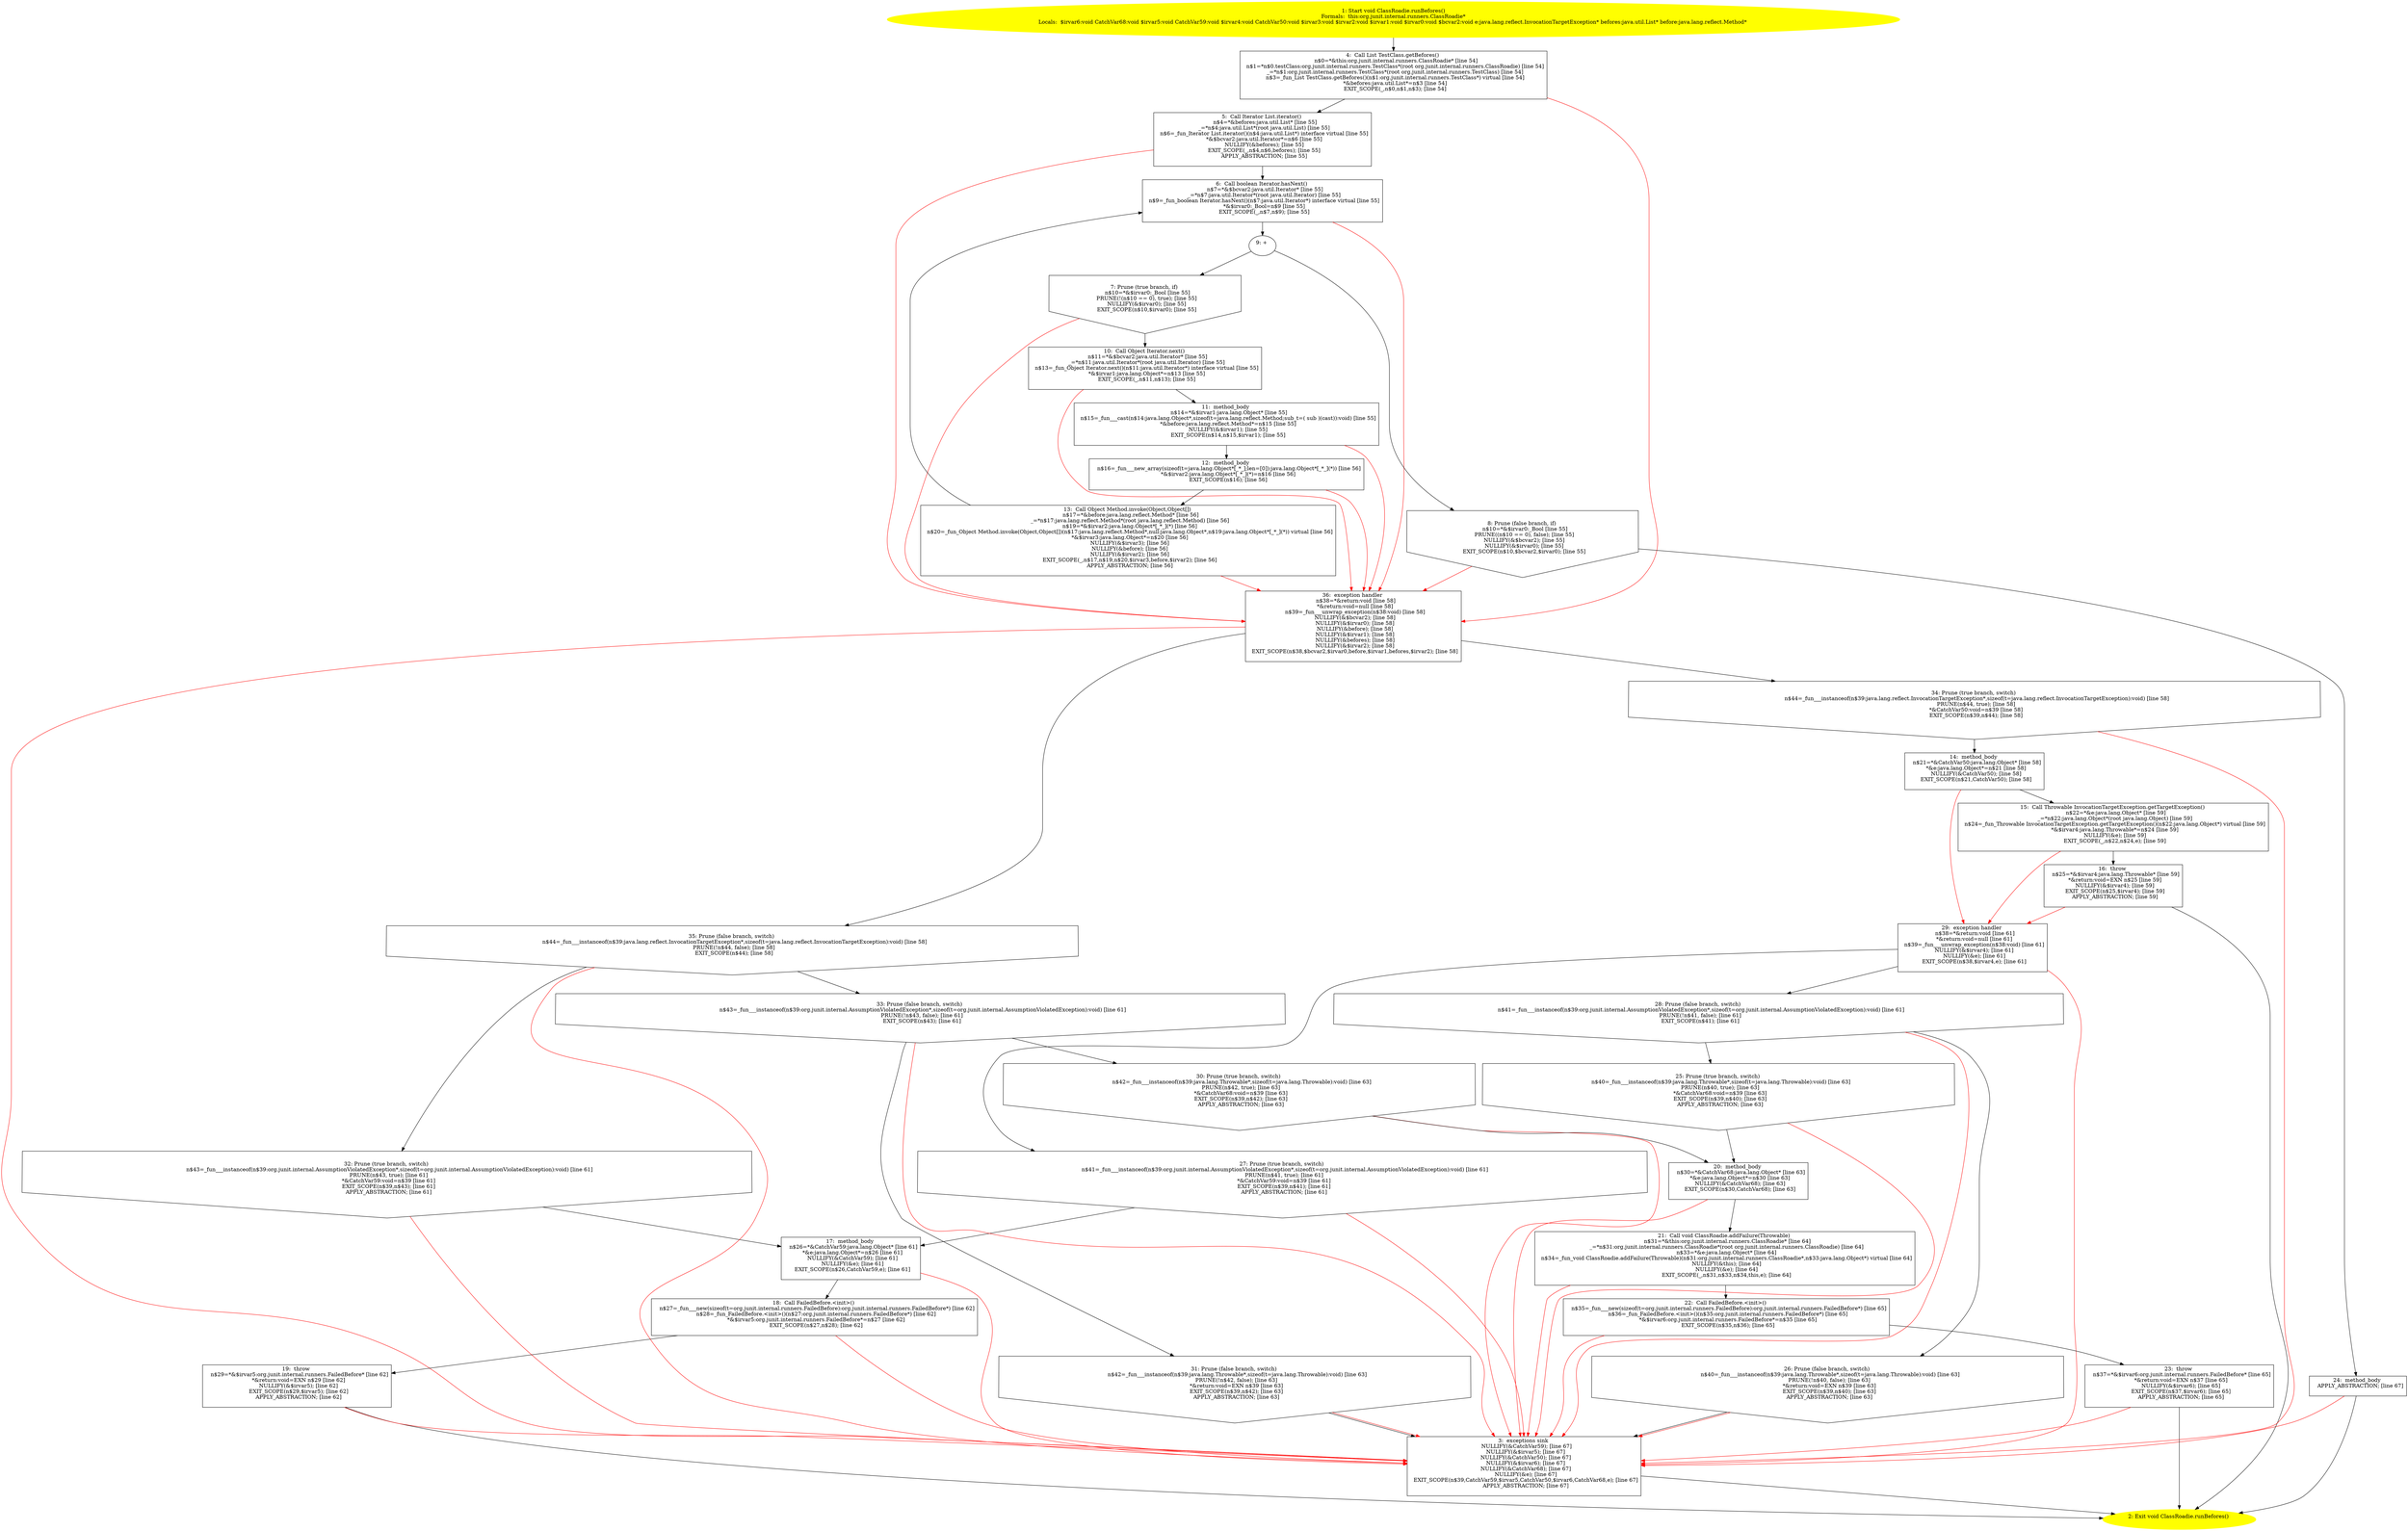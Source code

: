 /* @generated */
digraph cfg {
"org.junit.internal.runners.ClassRoadie.runBefores():void.5d2e6250d40d686340ee34df3adea9cf_1" [label="1: Start void ClassRoadie.runBefores()\nFormals:  this:org.junit.internal.runners.ClassRoadie*\nLocals:  $irvar6:void CatchVar68:void $irvar5:void CatchVar59:void $irvar4:void CatchVar50:void $irvar3:void $irvar2:void $irvar1:void $irvar0:void $bcvar2:void e:java.lang.reflect.InvocationTargetException* befores:java.util.List* before:java.lang.reflect.Method* \n  " color=yellow style=filled]
	

	 "org.junit.internal.runners.ClassRoadie.runBefores():void.5d2e6250d40d686340ee34df3adea9cf_1" -> "org.junit.internal.runners.ClassRoadie.runBefores():void.5d2e6250d40d686340ee34df3adea9cf_4" ;
"org.junit.internal.runners.ClassRoadie.runBefores():void.5d2e6250d40d686340ee34df3adea9cf_2" [label="2: Exit void ClassRoadie.runBefores() \n  " color=yellow style=filled]
	

"org.junit.internal.runners.ClassRoadie.runBefores():void.5d2e6250d40d686340ee34df3adea9cf_3" [label="3:  exceptions sink \n   NULLIFY(&CatchVar59); [line 67]\n  NULLIFY(&$irvar5); [line 67]\n  NULLIFY(&CatchVar50); [line 67]\n  NULLIFY(&$irvar6); [line 67]\n  NULLIFY(&CatchVar68); [line 67]\n  NULLIFY(&e); [line 67]\n  EXIT_SCOPE(n$39,CatchVar59,$irvar5,CatchVar50,$irvar6,CatchVar68,e); [line 67]\n  APPLY_ABSTRACTION; [line 67]\n " shape="box"]
	

	 "org.junit.internal.runners.ClassRoadie.runBefores():void.5d2e6250d40d686340ee34df3adea9cf_3" -> "org.junit.internal.runners.ClassRoadie.runBefores():void.5d2e6250d40d686340ee34df3adea9cf_2" ;
"org.junit.internal.runners.ClassRoadie.runBefores():void.5d2e6250d40d686340ee34df3adea9cf_4" [label="4:  Call List TestClass.getBefores() \n   n$0=*&this:org.junit.internal.runners.ClassRoadie* [line 54]\n  n$1=*n$0.testClass:org.junit.internal.runners.TestClass*(root org.junit.internal.runners.ClassRoadie) [line 54]\n  _=*n$1:org.junit.internal.runners.TestClass*(root org.junit.internal.runners.TestClass) [line 54]\n  n$3=_fun_List TestClass.getBefores()(n$1:org.junit.internal.runners.TestClass*) virtual [line 54]\n  *&befores:java.util.List*=n$3 [line 54]\n  EXIT_SCOPE(_,n$0,n$1,n$3); [line 54]\n " shape="box"]
	

	 "org.junit.internal.runners.ClassRoadie.runBefores():void.5d2e6250d40d686340ee34df3adea9cf_4" -> "org.junit.internal.runners.ClassRoadie.runBefores():void.5d2e6250d40d686340ee34df3adea9cf_5" ;
	 "org.junit.internal.runners.ClassRoadie.runBefores():void.5d2e6250d40d686340ee34df3adea9cf_4" -> "org.junit.internal.runners.ClassRoadie.runBefores():void.5d2e6250d40d686340ee34df3adea9cf_36" [color="red" ];
"org.junit.internal.runners.ClassRoadie.runBefores():void.5d2e6250d40d686340ee34df3adea9cf_5" [label="5:  Call Iterator List.iterator() \n   n$4=*&befores:java.util.List* [line 55]\n  _=*n$4:java.util.List*(root java.util.List) [line 55]\n  n$6=_fun_Iterator List.iterator()(n$4:java.util.List*) interface virtual [line 55]\n  *&$bcvar2:java.util.Iterator*=n$6 [line 55]\n  NULLIFY(&befores); [line 55]\n  EXIT_SCOPE(_,n$4,n$6,befores); [line 55]\n  APPLY_ABSTRACTION; [line 55]\n " shape="box"]
	

	 "org.junit.internal.runners.ClassRoadie.runBefores():void.5d2e6250d40d686340ee34df3adea9cf_5" -> "org.junit.internal.runners.ClassRoadie.runBefores():void.5d2e6250d40d686340ee34df3adea9cf_6" ;
	 "org.junit.internal.runners.ClassRoadie.runBefores():void.5d2e6250d40d686340ee34df3adea9cf_5" -> "org.junit.internal.runners.ClassRoadie.runBefores():void.5d2e6250d40d686340ee34df3adea9cf_36" [color="red" ];
"org.junit.internal.runners.ClassRoadie.runBefores():void.5d2e6250d40d686340ee34df3adea9cf_6" [label="6:  Call boolean Iterator.hasNext() \n   n$7=*&$bcvar2:java.util.Iterator* [line 55]\n  _=*n$7:java.util.Iterator*(root java.util.Iterator) [line 55]\n  n$9=_fun_boolean Iterator.hasNext()(n$7:java.util.Iterator*) interface virtual [line 55]\n  *&$irvar0:_Bool=n$9 [line 55]\n  EXIT_SCOPE(_,n$7,n$9); [line 55]\n " shape="box"]
	

	 "org.junit.internal.runners.ClassRoadie.runBefores():void.5d2e6250d40d686340ee34df3adea9cf_6" -> "org.junit.internal.runners.ClassRoadie.runBefores():void.5d2e6250d40d686340ee34df3adea9cf_9" ;
	 "org.junit.internal.runners.ClassRoadie.runBefores():void.5d2e6250d40d686340ee34df3adea9cf_6" -> "org.junit.internal.runners.ClassRoadie.runBefores():void.5d2e6250d40d686340ee34df3adea9cf_36" [color="red" ];
"org.junit.internal.runners.ClassRoadie.runBefores():void.5d2e6250d40d686340ee34df3adea9cf_7" [label="7: Prune (true branch, if) \n   n$10=*&$irvar0:_Bool [line 55]\n  PRUNE(!(n$10 == 0), true); [line 55]\n  NULLIFY(&$irvar0); [line 55]\n  EXIT_SCOPE(n$10,$irvar0); [line 55]\n " shape="invhouse"]
	

	 "org.junit.internal.runners.ClassRoadie.runBefores():void.5d2e6250d40d686340ee34df3adea9cf_7" -> "org.junit.internal.runners.ClassRoadie.runBefores():void.5d2e6250d40d686340ee34df3adea9cf_10" ;
	 "org.junit.internal.runners.ClassRoadie.runBefores():void.5d2e6250d40d686340ee34df3adea9cf_7" -> "org.junit.internal.runners.ClassRoadie.runBefores():void.5d2e6250d40d686340ee34df3adea9cf_36" [color="red" ];
"org.junit.internal.runners.ClassRoadie.runBefores():void.5d2e6250d40d686340ee34df3adea9cf_8" [label="8: Prune (false branch, if) \n   n$10=*&$irvar0:_Bool [line 55]\n  PRUNE((n$10 == 0), false); [line 55]\n  NULLIFY(&$bcvar2); [line 55]\n  NULLIFY(&$irvar0); [line 55]\n  EXIT_SCOPE(n$10,$bcvar2,$irvar0); [line 55]\n " shape="invhouse"]
	

	 "org.junit.internal.runners.ClassRoadie.runBefores():void.5d2e6250d40d686340ee34df3adea9cf_8" -> "org.junit.internal.runners.ClassRoadie.runBefores():void.5d2e6250d40d686340ee34df3adea9cf_24" ;
	 "org.junit.internal.runners.ClassRoadie.runBefores():void.5d2e6250d40d686340ee34df3adea9cf_8" -> "org.junit.internal.runners.ClassRoadie.runBefores():void.5d2e6250d40d686340ee34df3adea9cf_36" [color="red" ];
"org.junit.internal.runners.ClassRoadie.runBefores():void.5d2e6250d40d686340ee34df3adea9cf_9" [label="9: + \n  " ]
	

	 "org.junit.internal.runners.ClassRoadie.runBefores():void.5d2e6250d40d686340ee34df3adea9cf_9" -> "org.junit.internal.runners.ClassRoadie.runBefores():void.5d2e6250d40d686340ee34df3adea9cf_7" ;
	 "org.junit.internal.runners.ClassRoadie.runBefores():void.5d2e6250d40d686340ee34df3adea9cf_9" -> "org.junit.internal.runners.ClassRoadie.runBefores():void.5d2e6250d40d686340ee34df3adea9cf_8" ;
"org.junit.internal.runners.ClassRoadie.runBefores():void.5d2e6250d40d686340ee34df3adea9cf_10" [label="10:  Call Object Iterator.next() \n   n$11=*&$bcvar2:java.util.Iterator* [line 55]\n  _=*n$11:java.util.Iterator*(root java.util.Iterator) [line 55]\n  n$13=_fun_Object Iterator.next()(n$11:java.util.Iterator*) interface virtual [line 55]\n  *&$irvar1:java.lang.Object*=n$13 [line 55]\n  EXIT_SCOPE(_,n$11,n$13); [line 55]\n " shape="box"]
	

	 "org.junit.internal.runners.ClassRoadie.runBefores():void.5d2e6250d40d686340ee34df3adea9cf_10" -> "org.junit.internal.runners.ClassRoadie.runBefores():void.5d2e6250d40d686340ee34df3adea9cf_11" ;
	 "org.junit.internal.runners.ClassRoadie.runBefores():void.5d2e6250d40d686340ee34df3adea9cf_10" -> "org.junit.internal.runners.ClassRoadie.runBefores():void.5d2e6250d40d686340ee34df3adea9cf_36" [color="red" ];
"org.junit.internal.runners.ClassRoadie.runBefores():void.5d2e6250d40d686340ee34df3adea9cf_11" [label="11:  method_body \n   n$14=*&$irvar1:java.lang.Object* [line 55]\n  n$15=_fun___cast(n$14:java.lang.Object*,sizeof(t=java.lang.reflect.Method;sub_t=( sub )(cast)):void) [line 55]\n  *&before:java.lang.reflect.Method*=n$15 [line 55]\n  NULLIFY(&$irvar1); [line 55]\n  EXIT_SCOPE(n$14,n$15,$irvar1); [line 55]\n " shape="box"]
	

	 "org.junit.internal.runners.ClassRoadie.runBefores():void.5d2e6250d40d686340ee34df3adea9cf_11" -> "org.junit.internal.runners.ClassRoadie.runBefores():void.5d2e6250d40d686340ee34df3adea9cf_12" ;
	 "org.junit.internal.runners.ClassRoadie.runBefores():void.5d2e6250d40d686340ee34df3adea9cf_11" -> "org.junit.internal.runners.ClassRoadie.runBefores():void.5d2e6250d40d686340ee34df3adea9cf_36" [color="red" ];
"org.junit.internal.runners.ClassRoadie.runBefores():void.5d2e6250d40d686340ee34df3adea9cf_12" [label="12:  method_body \n   n$16=_fun___new_array(sizeof(t=java.lang.Object*[_*_];len=[0]):java.lang.Object*[_*_](*)) [line 56]\n  *&$irvar2:java.lang.Object*[_*_](*)=n$16 [line 56]\n  EXIT_SCOPE(n$16); [line 56]\n " shape="box"]
	

	 "org.junit.internal.runners.ClassRoadie.runBefores():void.5d2e6250d40d686340ee34df3adea9cf_12" -> "org.junit.internal.runners.ClassRoadie.runBefores():void.5d2e6250d40d686340ee34df3adea9cf_13" ;
	 "org.junit.internal.runners.ClassRoadie.runBefores():void.5d2e6250d40d686340ee34df3adea9cf_12" -> "org.junit.internal.runners.ClassRoadie.runBefores():void.5d2e6250d40d686340ee34df3adea9cf_36" [color="red" ];
"org.junit.internal.runners.ClassRoadie.runBefores():void.5d2e6250d40d686340ee34df3adea9cf_13" [label="13:  Call Object Method.invoke(Object,Object[]) \n   n$17=*&before:java.lang.reflect.Method* [line 56]\n  _=*n$17:java.lang.reflect.Method*(root java.lang.reflect.Method) [line 56]\n  n$19=*&$irvar2:java.lang.Object*[_*_](*) [line 56]\n  n$20=_fun_Object Method.invoke(Object,Object[])(n$17:java.lang.reflect.Method*,null:java.lang.Object*,n$19:java.lang.Object*[_*_](*)) virtual [line 56]\n  *&$irvar3:java.lang.Object*=n$20 [line 56]\n  NULLIFY(&$irvar3); [line 56]\n  NULLIFY(&before); [line 56]\n  NULLIFY(&$irvar2); [line 56]\n  EXIT_SCOPE(_,n$17,n$19,n$20,$irvar3,before,$irvar2); [line 56]\n  APPLY_ABSTRACTION; [line 56]\n " shape="box"]
	

	 "org.junit.internal.runners.ClassRoadie.runBefores():void.5d2e6250d40d686340ee34df3adea9cf_13" -> "org.junit.internal.runners.ClassRoadie.runBefores():void.5d2e6250d40d686340ee34df3adea9cf_6" ;
	 "org.junit.internal.runners.ClassRoadie.runBefores():void.5d2e6250d40d686340ee34df3adea9cf_13" -> "org.junit.internal.runners.ClassRoadie.runBefores():void.5d2e6250d40d686340ee34df3adea9cf_36" [color="red" ];
"org.junit.internal.runners.ClassRoadie.runBefores():void.5d2e6250d40d686340ee34df3adea9cf_14" [label="14:  method_body \n   n$21=*&CatchVar50:java.lang.Object* [line 58]\n  *&e:java.lang.Object*=n$21 [line 58]\n  NULLIFY(&CatchVar50); [line 58]\n  EXIT_SCOPE(n$21,CatchVar50); [line 58]\n " shape="box"]
	

	 "org.junit.internal.runners.ClassRoadie.runBefores():void.5d2e6250d40d686340ee34df3adea9cf_14" -> "org.junit.internal.runners.ClassRoadie.runBefores():void.5d2e6250d40d686340ee34df3adea9cf_15" ;
	 "org.junit.internal.runners.ClassRoadie.runBefores():void.5d2e6250d40d686340ee34df3adea9cf_14" -> "org.junit.internal.runners.ClassRoadie.runBefores():void.5d2e6250d40d686340ee34df3adea9cf_29" [color="red" ];
"org.junit.internal.runners.ClassRoadie.runBefores():void.5d2e6250d40d686340ee34df3adea9cf_15" [label="15:  Call Throwable InvocationTargetException.getTargetException() \n   n$22=*&e:java.lang.Object* [line 59]\n  _=*n$22:java.lang.Object*(root java.lang.Object) [line 59]\n  n$24=_fun_Throwable InvocationTargetException.getTargetException()(n$22:java.lang.Object*) virtual [line 59]\n  *&$irvar4:java.lang.Throwable*=n$24 [line 59]\n  NULLIFY(&e); [line 59]\n  EXIT_SCOPE(_,n$22,n$24,e); [line 59]\n " shape="box"]
	

	 "org.junit.internal.runners.ClassRoadie.runBefores():void.5d2e6250d40d686340ee34df3adea9cf_15" -> "org.junit.internal.runners.ClassRoadie.runBefores():void.5d2e6250d40d686340ee34df3adea9cf_16" ;
	 "org.junit.internal.runners.ClassRoadie.runBefores():void.5d2e6250d40d686340ee34df3adea9cf_15" -> "org.junit.internal.runners.ClassRoadie.runBefores():void.5d2e6250d40d686340ee34df3adea9cf_29" [color="red" ];
"org.junit.internal.runners.ClassRoadie.runBefores():void.5d2e6250d40d686340ee34df3adea9cf_16" [label="16:  throw \n   n$25=*&$irvar4:java.lang.Throwable* [line 59]\n  *&return:void=EXN n$25 [line 59]\n  NULLIFY(&$irvar4); [line 59]\n  EXIT_SCOPE(n$25,$irvar4); [line 59]\n  APPLY_ABSTRACTION; [line 59]\n " shape="box"]
	

	 "org.junit.internal.runners.ClassRoadie.runBefores():void.5d2e6250d40d686340ee34df3adea9cf_16" -> "org.junit.internal.runners.ClassRoadie.runBefores():void.5d2e6250d40d686340ee34df3adea9cf_2" ;
	 "org.junit.internal.runners.ClassRoadie.runBefores():void.5d2e6250d40d686340ee34df3adea9cf_16" -> "org.junit.internal.runners.ClassRoadie.runBefores():void.5d2e6250d40d686340ee34df3adea9cf_29" [color="red" ];
"org.junit.internal.runners.ClassRoadie.runBefores():void.5d2e6250d40d686340ee34df3adea9cf_17" [label="17:  method_body \n   n$26=*&CatchVar59:java.lang.Object* [line 61]\n  *&e:java.lang.Object*=n$26 [line 61]\n  NULLIFY(&CatchVar59); [line 61]\n  NULLIFY(&e); [line 61]\n  EXIT_SCOPE(n$26,CatchVar59,e); [line 61]\n " shape="box"]
	

	 "org.junit.internal.runners.ClassRoadie.runBefores():void.5d2e6250d40d686340ee34df3adea9cf_17" -> "org.junit.internal.runners.ClassRoadie.runBefores():void.5d2e6250d40d686340ee34df3adea9cf_18" ;
	 "org.junit.internal.runners.ClassRoadie.runBefores():void.5d2e6250d40d686340ee34df3adea9cf_17" -> "org.junit.internal.runners.ClassRoadie.runBefores():void.5d2e6250d40d686340ee34df3adea9cf_3" [color="red" ];
"org.junit.internal.runners.ClassRoadie.runBefores():void.5d2e6250d40d686340ee34df3adea9cf_18" [label="18:  Call FailedBefore.<init>() \n   n$27=_fun___new(sizeof(t=org.junit.internal.runners.FailedBefore):org.junit.internal.runners.FailedBefore*) [line 62]\n  n$28=_fun_FailedBefore.<init>()(n$27:org.junit.internal.runners.FailedBefore*) [line 62]\n  *&$irvar5:org.junit.internal.runners.FailedBefore*=n$27 [line 62]\n  EXIT_SCOPE(n$27,n$28); [line 62]\n " shape="box"]
	

	 "org.junit.internal.runners.ClassRoadie.runBefores():void.5d2e6250d40d686340ee34df3adea9cf_18" -> "org.junit.internal.runners.ClassRoadie.runBefores():void.5d2e6250d40d686340ee34df3adea9cf_19" ;
	 "org.junit.internal.runners.ClassRoadie.runBefores():void.5d2e6250d40d686340ee34df3adea9cf_18" -> "org.junit.internal.runners.ClassRoadie.runBefores():void.5d2e6250d40d686340ee34df3adea9cf_3" [color="red" ];
"org.junit.internal.runners.ClassRoadie.runBefores():void.5d2e6250d40d686340ee34df3adea9cf_19" [label="19:  throw \n   n$29=*&$irvar5:org.junit.internal.runners.FailedBefore* [line 62]\n  *&return:void=EXN n$29 [line 62]\n  NULLIFY(&$irvar5); [line 62]\n  EXIT_SCOPE(n$29,$irvar5); [line 62]\n  APPLY_ABSTRACTION; [line 62]\n " shape="box"]
	

	 "org.junit.internal.runners.ClassRoadie.runBefores():void.5d2e6250d40d686340ee34df3adea9cf_19" -> "org.junit.internal.runners.ClassRoadie.runBefores():void.5d2e6250d40d686340ee34df3adea9cf_2" ;
	 "org.junit.internal.runners.ClassRoadie.runBefores():void.5d2e6250d40d686340ee34df3adea9cf_19" -> "org.junit.internal.runners.ClassRoadie.runBefores():void.5d2e6250d40d686340ee34df3adea9cf_3" [color="red" ];
"org.junit.internal.runners.ClassRoadie.runBefores():void.5d2e6250d40d686340ee34df3adea9cf_20" [label="20:  method_body \n   n$30=*&CatchVar68:java.lang.Object* [line 63]\n  *&e:java.lang.Object*=n$30 [line 63]\n  NULLIFY(&CatchVar68); [line 63]\n  EXIT_SCOPE(n$30,CatchVar68); [line 63]\n " shape="box"]
	

	 "org.junit.internal.runners.ClassRoadie.runBefores():void.5d2e6250d40d686340ee34df3adea9cf_20" -> "org.junit.internal.runners.ClassRoadie.runBefores():void.5d2e6250d40d686340ee34df3adea9cf_21" ;
	 "org.junit.internal.runners.ClassRoadie.runBefores():void.5d2e6250d40d686340ee34df3adea9cf_20" -> "org.junit.internal.runners.ClassRoadie.runBefores():void.5d2e6250d40d686340ee34df3adea9cf_3" [color="red" ];
"org.junit.internal.runners.ClassRoadie.runBefores():void.5d2e6250d40d686340ee34df3adea9cf_21" [label="21:  Call void ClassRoadie.addFailure(Throwable) \n   n$31=*&this:org.junit.internal.runners.ClassRoadie* [line 64]\n  _=*n$31:org.junit.internal.runners.ClassRoadie*(root org.junit.internal.runners.ClassRoadie) [line 64]\n  n$33=*&e:java.lang.Object* [line 64]\n  n$34=_fun_void ClassRoadie.addFailure(Throwable)(n$31:org.junit.internal.runners.ClassRoadie*,n$33:java.lang.Object*) virtual [line 64]\n  NULLIFY(&this); [line 64]\n  NULLIFY(&e); [line 64]\n  EXIT_SCOPE(_,n$31,n$33,n$34,this,e); [line 64]\n " shape="box"]
	

	 "org.junit.internal.runners.ClassRoadie.runBefores():void.5d2e6250d40d686340ee34df3adea9cf_21" -> "org.junit.internal.runners.ClassRoadie.runBefores():void.5d2e6250d40d686340ee34df3adea9cf_22" ;
	 "org.junit.internal.runners.ClassRoadie.runBefores():void.5d2e6250d40d686340ee34df3adea9cf_21" -> "org.junit.internal.runners.ClassRoadie.runBefores():void.5d2e6250d40d686340ee34df3adea9cf_3" [color="red" ];
"org.junit.internal.runners.ClassRoadie.runBefores():void.5d2e6250d40d686340ee34df3adea9cf_22" [label="22:  Call FailedBefore.<init>() \n   n$35=_fun___new(sizeof(t=org.junit.internal.runners.FailedBefore):org.junit.internal.runners.FailedBefore*) [line 65]\n  n$36=_fun_FailedBefore.<init>()(n$35:org.junit.internal.runners.FailedBefore*) [line 65]\n  *&$irvar6:org.junit.internal.runners.FailedBefore*=n$35 [line 65]\n  EXIT_SCOPE(n$35,n$36); [line 65]\n " shape="box"]
	

	 "org.junit.internal.runners.ClassRoadie.runBefores():void.5d2e6250d40d686340ee34df3adea9cf_22" -> "org.junit.internal.runners.ClassRoadie.runBefores():void.5d2e6250d40d686340ee34df3adea9cf_23" ;
	 "org.junit.internal.runners.ClassRoadie.runBefores():void.5d2e6250d40d686340ee34df3adea9cf_22" -> "org.junit.internal.runners.ClassRoadie.runBefores():void.5d2e6250d40d686340ee34df3adea9cf_3" [color="red" ];
"org.junit.internal.runners.ClassRoadie.runBefores():void.5d2e6250d40d686340ee34df3adea9cf_23" [label="23:  throw \n   n$37=*&$irvar6:org.junit.internal.runners.FailedBefore* [line 65]\n  *&return:void=EXN n$37 [line 65]\n  NULLIFY(&$irvar6); [line 65]\n  EXIT_SCOPE(n$37,$irvar6); [line 65]\n  APPLY_ABSTRACTION; [line 65]\n " shape="box"]
	

	 "org.junit.internal.runners.ClassRoadie.runBefores():void.5d2e6250d40d686340ee34df3adea9cf_23" -> "org.junit.internal.runners.ClassRoadie.runBefores():void.5d2e6250d40d686340ee34df3adea9cf_2" ;
	 "org.junit.internal.runners.ClassRoadie.runBefores():void.5d2e6250d40d686340ee34df3adea9cf_23" -> "org.junit.internal.runners.ClassRoadie.runBefores():void.5d2e6250d40d686340ee34df3adea9cf_3" [color="red" ];
"org.junit.internal.runners.ClassRoadie.runBefores():void.5d2e6250d40d686340ee34df3adea9cf_24" [label="24:  method_body \n   APPLY_ABSTRACTION; [line 67]\n " shape="box"]
	

	 "org.junit.internal.runners.ClassRoadie.runBefores():void.5d2e6250d40d686340ee34df3adea9cf_24" -> "org.junit.internal.runners.ClassRoadie.runBefores():void.5d2e6250d40d686340ee34df3adea9cf_2" ;
	 "org.junit.internal.runners.ClassRoadie.runBefores():void.5d2e6250d40d686340ee34df3adea9cf_24" -> "org.junit.internal.runners.ClassRoadie.runBefores():void.5d2e6250d40d686340ee34df3adea9cf_3" [color="red" ];
"org.junit.internal.runners.ClassRoadie.runBefores():void.5d2e6250d40d686340ee34df3adea9cf_25" [label="25: Prune (true branch, switch) \n   n$40=_fun___instanceof(n$39:java.lang.Throwable*,sizeof(t=java.lang.Throwable):void) [line 63]\n  PRUNE(n$40, true); [line 63]\n  *&CatchVar68:void=n$39 [line 63]\n  EXIT_SCOPE(n$39,n$40); [line 63]\n  APPLY_ABSTRACTION; [line 63]\n " shape="invhouse"]
	

	 "org.junit.internal.runners.ClassRoadie.runBefores():void.5d2e6250d40d686340ee34df3adea9cf_25" -> "org.junit.internal.runners.ClassRoadie.runBefores():void.5d2e6250d40d686340ee34df3adea9cf_20" ;
	 "org.junit.internal.runners.ClassRoadie.runBefores():void.5d2e6250d40d686340ee34df3adea9cf_25" -> "org.junit.internal.runners.ClassRoadie.runBefores():void.5d2e6250d40d686340ee34df3adea9cf_3" [color="red" ];
"org.junit.internal.runners.ClassRoadie.runBefores():void.5d2e6250d40d686340ee34df3adea9cf_26" [label="26: Prune (false branch, switch) \n   n$40=_fun___instanceof(n$39:java.lang.Throwable*,sizeof(t=java.lang.Throwable):void) [line 63]\n  PRUNE(!n$40, false); [line 63]\n  *&return:void=EXN n$39 [line 63]\n  EXIT_SCOPE(n$39,n$40); [line 63]\n  APPLY_ABSTRACTION; [line 63]\n " shape="invhouse"]
	

	 "org.junit.internal.runners.ClassRoadie.runBefores():void.5d2e6250d40d686340ee34df3adea9cf_26" -> "org.junit.internal.runners.ClassRoadie.runBefores():void.5d2e6250d40d686340ee34df3adea9cf_3" ;
	 "org.junit.internal.runners.ClassRoadie.runBefores():void.5d2e6250d40d686340ee34df3adea9cf_26" -> "org.junit.internal.runners.ClassRoadie.runBefores():void.5d2e6250d40d686340ee34df3adea9cf_3" [color="red" ];
"org.junit.internal.runners.ClassRoadie.runBefores():void.5d2e6250d40d686340ee34df3adea9cf_27" [label="27: Prune (true branch, switch) \n   n$41=_fun___instanceof(n$39:org.junit.internal.AssumptionViolatedException*,sizeof(t=org.junit.internal.AssumptionViolatedException):void) [line 61]\n  PRUNE(n$41, true); [line 61]\n  *&CatchVar59:void=n$39 [line 61]\n  EXIT_SCOPE(n$39,n$41); [line 61]\n  APPLY_ABSTRACTION; [line 61]\n " shape="invhouse"]
	

	 "org.junit.internal.runners.ClassRoadie.runBefores():void.5d2e6250d40d686340ee34df3adea9cf_27" -> "org.junit.internal.runners.ClassRoadie.runBefores():void.5d2e6250d40d686340ee34df3adea9cf_17" ;
	 "org.junit.internal.runners.ClassRoadie.runBefores():void.5d2e6250d40d686340ee34df3adea9cf_27" -> "org.junit.internal.runners.ClassRoadie.runBefores():void.5d2e6250d40d686340ee34df3adea9cf_3" [color="red" ];
"org.junit.internal.runners.ClassRoadie.runBefores():void.5d2e6250d40d686340ee34df3adea9cf_28" [label="28: Prune (false branch, switch) \n   n$41=_fun___instanceof(n$39:org.junit.internal.AssumptionViolatedException*,sizeof(t=org.junit.internal.AssumptionViolatedException):void) [line 61]\n  PRUNE(!n$41, false); [line 61]\n  EXIT_SCOPE(n$41); [line 61]\n " shape="invhouse"]
	

	 "org.junit.internal.runners.ClassRoadie.runBefores():void.5d2e6250d40d686340ee34df3adea9cf_28" -> "org.junit.internal.runners.ClassRoadie.runBefores():void.5d2e6250d40d686340ee34df3adea9cf_25" ;
	 "org.junit.internal.runners.ClassRoadie.runBefores():void.5d2e6250d40d686340ee34df3adea9cf_28" -> "org.junit.internal.runners.ClassRoadie.runBefores():void.5d2e6250d40d686340ee34df3adea9cf_26" ;
	 "org.junit.internal.runners.ClassRoadie.runBefores():void.5d2e6250d40d686340ee34df3adea9cf_28" -> "org.junit.internal.runners.ClassRoadie.runBefores():void.5d2e6250d40d686340ee34df3adea9cf_3" [color="red" ];
"org.junit.internal.runners.ClassRoadie.runBefores():void.5d2e6250d40d686340ee34df3adea9cf_29" [label="29:  exception handler \n   n$38=*&return:void [line 61]\n  *&return:void=null [line 61]\n  n$39=_fun___unwrap_exception(n$38:void) [line 61]\n  NULLIFY(&$irvar4); [line 61]\n  NULLIFY(&e); [line 61]\n  EXIT_SCOPE(n$38,$irvar4,e); [line 61]\n " shape="box"]
	

	 "org.junit.internal.runners.ClassRoadie.runBefores():void.5d2e6250d40d686340ee34df3adea9cf_29" -> "org.junit.internal.runners.ClassRoadie.runBefores():void.5d2e6250d40d686340ee34df3adea9cf_27" ;
	 "org.junit.internal.runners.ClassRoadie.runBefores():void.5d2e6250d40d686340ee34df3adea9cf_29" -> "org.junit.internal.runners.ClassRoadie.runBefores():void.5d2e6250d40d686340ee34df3adea9cf_28" ;
	 "org.junit.internal.runners.ClassRoadie.runBefores():void.5d2e6250d40d686340ee34df3adea9cf_29" -> "org.junit.internal.runners.ClassRoadie.runBefores():void.5d2e6250d40d686340ee34df3adea9cf_3" [color="red" ];
"org.junit.internal.runners.ClassRoadie.runBefores():void.5d2e6250d40d686340ee34df3adea9cf_30" [label="30: Prune (true branch, switch) \n   n$42=_fun___instanceof(n$39:java.lang.Throwable*,sizeof(t=java.lang.Throwable):void) [line 63]\n  PRUNE(n$42, true); [line 63]\n  *&CatchVar68:void=n$39 [line 63]\n  EXIT_SCOPE(n$39,n$42); [line 63]\n  APPLY_ABSTRACTION; [line 63]\n " shape="invhouse"]
	

	 "org.junit.internal.runners.ClassRoadie.runBefores():void.5d2e6250d40d686340ee34df3adea9cf_30" -> "org.junit.internal.runners.ClassRoadie.runBefores():void.5d2e6250d40d686340ee34df3adea9cf_20" ;
	 "org.junit.internal.runners.ClassRoadie.runBefores():void.5d2e6250d40d686340ee34df3adea9cf_30" -> "org.junit.internal.runners.ClassRoadie.runBefores():void.5d2e6250d40d686340ee34df3adea9cf_3" [color="red" ];
"org.junit.internal.runners.ClassRoadie.runBefores():void.5d2e6250d40d686340ee34df3adea9cf_31" [label="31: Prune (false branch, switch) \n   n$42=_fun___instanceof(n$39:java.lang.Throwable*,sizeof(t=java.lang.Throwable):void) [line 63]\n  PRUNE(!n$42, false); [line 63]\n  *&return:void=EXN n$39 [line 63]\n  EXIT_SCOPE(n$39,n$42); [line 63]\n  APPLY_ABSTRACTION; [line 63]\n " shape="invhouse"]
	

	 "org.junit.internal.runners.ClassRoadie.runBefores():void.5d2e6250d40d686340ee34df3adea9cf_31" -> "org.junit.internal.runners.ClassRoadie.runBefores():void.5d2e6250d40d686340ee34df3adea9cf_3" ;
	 "org.junit.internal.runners.ClassRoadie.runBefores():void.5d2e6250d40d686340ee34df3adea9cf_31" -> "org.junit.internal.runners.ClassRoadie.runBefores():void.5d2e6250d40d686340ee34df3adea9cf_3" [color="red" ];
"org.junit.internal.runners.ClassRoadie.runBefores():void.5d2e6250d40d686340ee34df3adea9cf_32" [label="32: Prune (true branch, switch) \n   n$43=_fun___instanceof(n$39:org.junit.internal.AssumptionViolatedException*,sizeof(t=org.junit.internal.AssumptionViolatedException):void) [line 61]\n  PRUNE(n$43, true); [line 61]\n  *&CatchVar59:void=n$39 [line 61]\n  EXIT_SCOPE(n$39,n$43); [line 61]\n  APPLY_ABSTRACTION; [line 61]\n " shape="invhouse"]
	

	 "org.junit.internal.runners.ClassRoadie.runBefores():void.5d2e6250d40d686340ee34df3adea9cf_32" -> "org.junit.internal.runners.ClassRoadie.runBefores():void.5d2e6250d40d686340ee34df3adea9cf_17" ;
	 "org.junit.internal.runners.ClassRoadie.runBefores():void.5d2e6250d40d686340ee34df3adea9cf_32" -> "org.junit.internal.runners.ClassRoadie.runBefores():void.5d2e6250d40d686340ee34df3adea9cf_3" [color="red" ];
"org.junit.internal.runners.ClassRoadie.runBefores():void.5d2e6250d40d686340ee34df3adea9cf_33" [label="33: Prune (false branch, switch) \n   n$43=_fun___instanceof(n$39:org.junit.internal.AssumptionViolatedException*,sizeof(t=org.junit.internal.AssumptionViolatedException):void) [line 61]\n  PRUNE(!n$43, false); [line 61]\n  EXIT_SCOPE(n$43); [line 61]\n " shape="invhouse"]
	

	 "org.junit.internal.runners.ClassRoadie.runBefores():void.5d2e6250d40d686340ee34df3adea9cf_33" -> "org.junit.internal.runners.ClassRoadie.runBefores():void.5d2e6250d40d686340ee34df3adea9cf_30" ;
	 "org.junit.internal.runners.ClassRoadie.runBefores():void.5d2e6250d40d686340ee34df3adea9cf_33" -> "org.junit.internal.runners.ClassRoadie.runBefores():void.5d2e6250d40d686340ee34df3adea9cf_31" ;
	 "org.junit.internal.runners.ClassRoadie.runBefores():void.5d2e6250d40d686340ee34df3adea9cf_33" -> "org.junit.internal.runners.ClassRoadie.runBefores():void.5d2e6250d40d686340ee34df3adea9cf_3" [color="red" ];
"org.junit.internal.runners.ClassRoadie.runBefores():void.5d2e6250d40d686340ee34df3adea9cf_34" [label="34: Prune (true branch, switch) \n   n$44=_fun___instanceof(n$39:java.lang.reflect.InvocationTargetException*,sizeof(t=java.lang.reflect.InvocationTargetException):void) [line 58]\n  PRUNE(n$44, true); [line 58]\n  *&CatchVar50:void=n$39 [line 58]\n  EXIT_SCOPE(n$39,n$44); [line 58]\n " shape="invhouse"]
	

	 "org.junit.internal.runners.ClassRoadie.runBefores():void.5d2e6250d40d686340ee34df3adea9cf_34" -> "org.junit.internal.runners.ClassRoadie.runBefores():void.5d2e6250d40d686340ee34df3adea9cf_14" ;
	 "org.junit.internal.runners.ClassRoadie.runBefores():void.5d2e6250d40d686340ee34df3adea9cf_34" -> "org.junit.internal.runners.ClassRoadie.runBefores():void.5d2e6250d40d686340ee34df3adea9cf_3" [color="red" ];
"org.junit.internal.runners.ClassRoadie.runBefores():void.5d2e6250d40d686340ee34df3adea9cf_35" [label="35: Prune (false branch, switch) \n   n$44=_fun___instanceof(n$39:java.lang.reflect.InvocationTargetException*,sizeof(t=java.lang.reflect.InvocationTargetException):void) [line 58]\n  PRUNE(!n$44, false); [line 58]\n  EXIT_SCOPE(n$44); [line 58]\n " shape="invhouse"]
	

	 "org.junit.internal.runners.ClassRoadie.runBefores():void.5d2e6250d40d686340ee34df3adea9cf_35" -> "org.junit.internal.runners.ClassRoadie.runBefores():void.5d2e6250d40d686340ee34df3adea9cf_32" ;
	 "org.junit.internal.runners.ClassRoadie.runBefores():void.5d2e6250d40d686340ee34df3adea9cf_35" -> "org.junit.internal.runners.ClassRoadie.runBefores():void.5d2e6250d40d686340ee34df3adea9cf_33" ;
	 "org.junit.internal.runners.ClassRoadie.runBefores():void.5d2e6250d40d686340ee34df3adea9cf_35" -> "org.junit.internal.runners.ClassRoadie.runBefores():void.5d2e6250d40d686340ee34df3adea9cf_3" [color="red" ];
"org.junit.internal.runners.ClassRoadie.runBefores():void.5d2e6250d40d686340ee34df3adea9cf_36" [label="36:  exception handler \n   n$38=*&return:void [line 58]\n  *&return:void=null [line 58]\n  n$39=_fun___unwrap_exception(n$38:void) [line 58]\n  NULLIFY(&$bcvar2); [line 58]\n  NULLIFY(&$irvar0); [line 58]\n  NULLIFY(&before); [line 58]\n  NULLIFY(&$irvar1); [line 58]\n  NULLIFY(&befores); [line 58]\n  NULLIFY(&$irvar2); [line 58]\n  EXIT_SCOPE(n$38,$bcvar2,$irvar0,before,$irvar1,befores,$irvar2); [line 58]\n " shape="box"]
	

	 "org.junit.internal.runners.ClassRoadie.runBefores():void.5d2e6250d40d686340ee34df3adea9cf_36" -> "org.junit.internal.runners.ClassRoadie.runBefores():void.5d2e6250d40d686340ee34df3adea9cf_34" ;
	 "org.junit.internal.runners.ClassRoadie.runBefores():void.5d2e6250d40d686340ee34df3adea9cf_36" -> "org.junit.internal.runners.ClassRoadie.runBefores():void.5d2e6250d40d686340ee34df3adea9cf_35" ;
	 "org.junit.internal.runners.ClassRoadie.runBefores():void.5d2e6250d40d686340ee34df3adea9cf_36" -> "org.junit.internal.runners.ClassRoadie.runBefores():void.5d2e6250d40d686340ee34df3adea9cf_3" [color="red" ];
}
